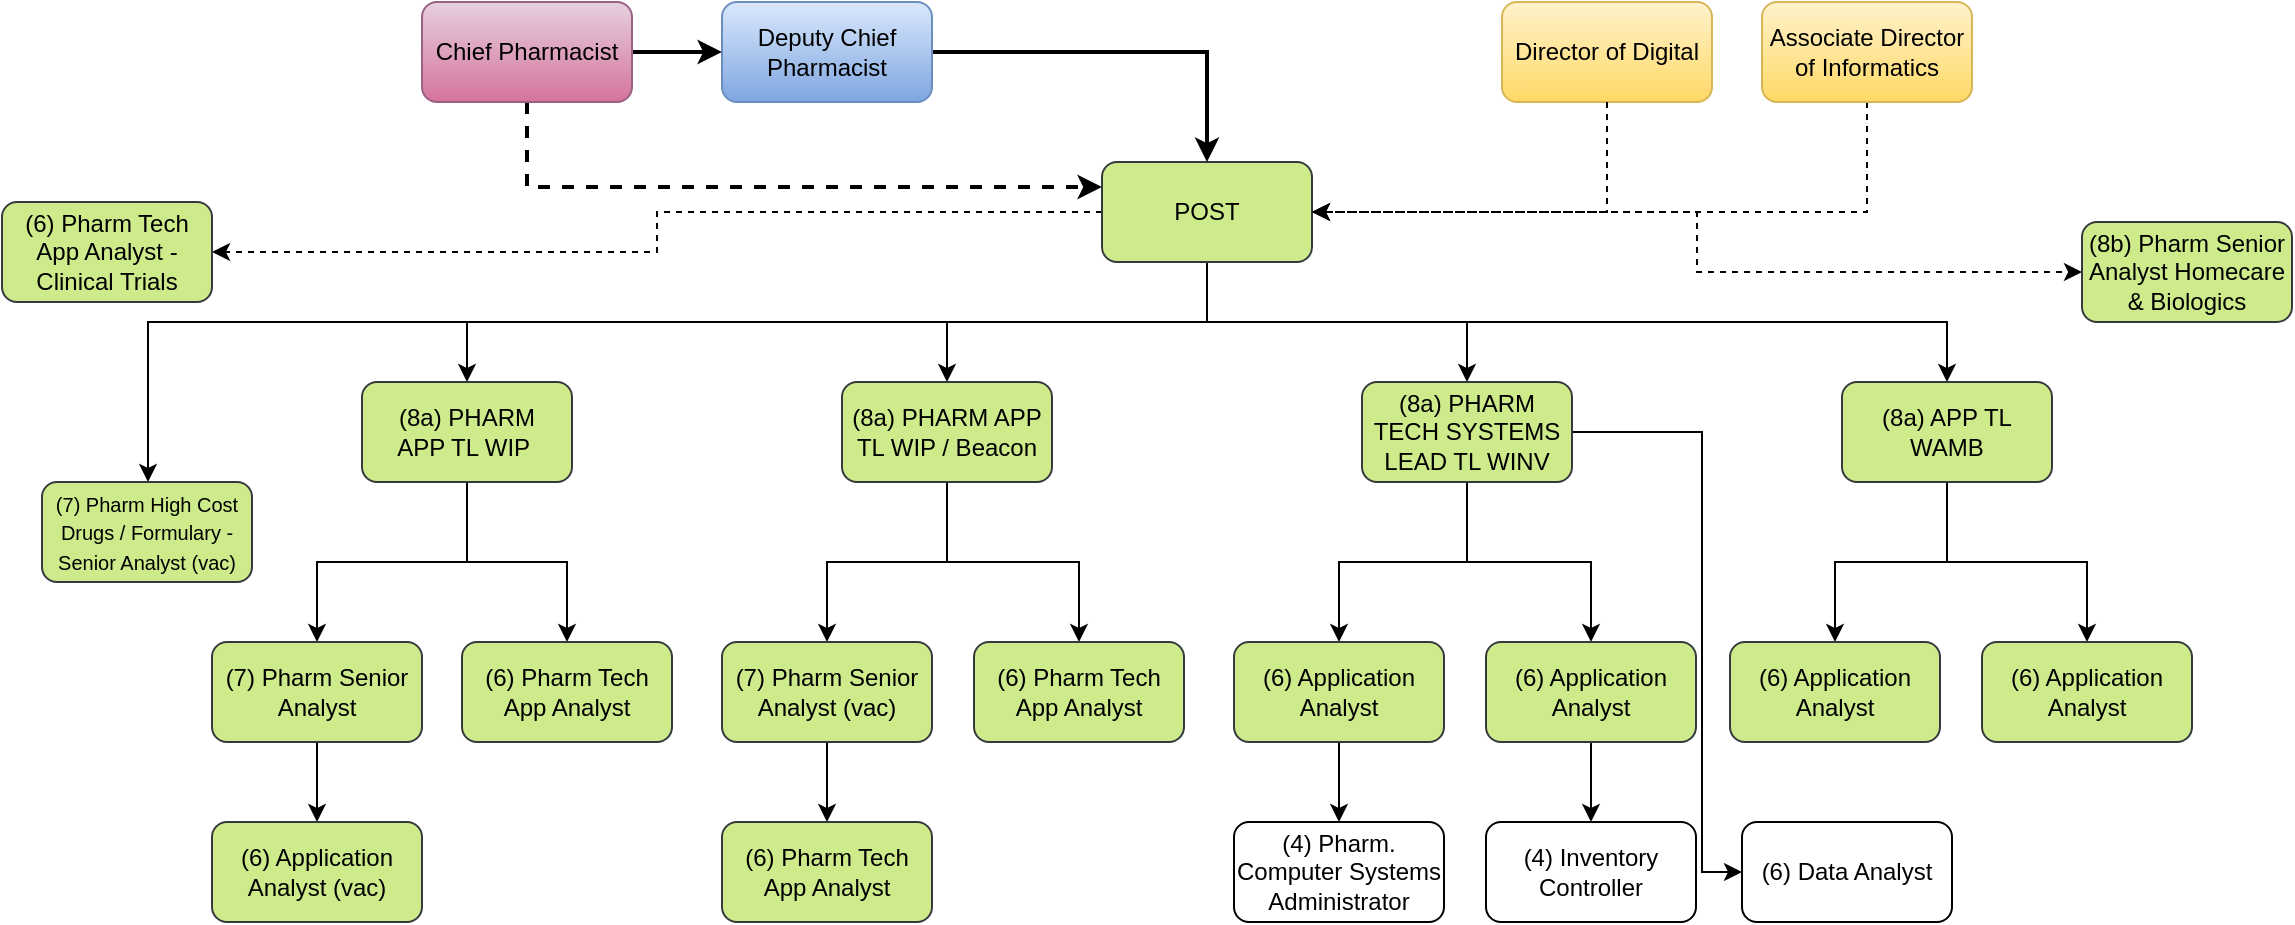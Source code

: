 <mxfile version="13.6.4" type="github"><diagram id="qU_KwHA4NzvD7dI4Aqqv" name="Page-1"><mxGraphModel dx="1352" dy="735" grid="1" gridSize="10" guides="1" tooltips="1" connect="1" arrows="1" fold="1" page="1" pageScale="1" pageWidth="1169" pageHeight="827" math="0" shadow="0"><root><mxCell id="0"/><mxCell id="1" parent="0"/><mxCell id="5CKAFGxxZbWQQZXs4qVJ-46" style="edgeStyle=orthogonalEdgeStyle;rounded=0;orthogonalLoop=1;jettySize=auto;html=1;exitX=0.5;exitY=1;exitDx=0;exitDy=0;entryX=0.5;entryY=0;entryDx=0;entryDy=0;strokeWidth=1;" edge="1" parent="1" source="5CKAFGxxZbWQQZXs4qVJ-1" target="5CKAFGxxZbWQQZXs4qVJ-6"><mxGeometry relative="1" as="geometry"/></mxCell><mxCell id="5CKAFGxxZbWQQZXs4qVJ-47" style="edgeStyle=orthogonalEdgeStyle;rounded=0;orthogonalLoop=1;jettySize=auto;html=1;exitX=0.5;exitY=1;exitDx=0;exitDy=0;entryX=0.5;entryY=0;entryDx=0;entryDy=0;strokeWidth=1;" edge="1" parent="1" source="5CKAFGxxZbWQQZXs4qVJ-1" target="5CKAFGxxZbWQQZXs4qVJ-8"><mxGeometry relative="1" as="geometry"/></mxCell><mxCell id="5CKAFGxxZbWQQZXs4qVJ-48" style="edgeStyle=orthogonalEdgeStyle;rounded=0;orthogonalLoop=1;jettySize=auto;html=1;exitX=0.5;exitY=1;exitDx=0;exitDy=0;strokeWidth=1;" edge="1" parent="1" source="5CKAFGxxZbWQQZXs4qVJ-1" target="5CKAFGxxZbWQQZXs4qVJ-7"><mxGeometry relative="1" as="geometry"/></mxCell><mxCell id="5CKAFGxxZbWQQZXs4qVJ-49" style="edgeStyle=orthogonalEdgeStyle;rounded=0;orthogonalLoop=1;jettySize=auto;html=1;exitX=0.5;exitY=1;exitDx=0;exitDy=0;entryX=0.5;entryY=0;entryDx=0;entryDy=0;strokeWidth=1;" edge="1" parent="1" source="5CKAFGxxZbWQQZXs4qVJ-1" target="5CKAFGxxZbWQQZXs4qVJ-9"><mxGeometry relative="1" as="geometry"/></mxCell><mxCell id="5CKAFGxxZbWQQZXs4qVJ-51" style="edgeStyle=orthogonalEdgeStyle;rounded=0;orthogonalLoop=1;jettySize=auto;html=1;exitX=0.5;exitY=1;exitDx=0;exitDy=0;strokeWidth=1;" edge="1" parent="1" source="5CKAFGxxZbWQQZXs4qVJ-1" target="5CKAFGxxZbWQQZXs4qVJ-50"><mxGeometry relative="1" as="geometry"><Array as="points"><mxPoint x="613" y="200"/><mxPoint x="83" y="200"/></Array></mxGeometry></mxCell><mxCell id="5CKAFGxxZbWQQZXs4qVJ-52" style="edgeStyle=orthogonalEdgeStyle;rounded=0;orthogonalLoop=1;jettySize=auto;html=1;exitX=0;exitY=0.5;exitDx=0;exitDy=0;dashed=1;strokeWidth=1;" edge="1" parent="1" source="5CKAFGxxZbWQQZXs4qVJ-1" target="5CKAFGxxZbWQQZXs4qVJ-23"><mxGeometry relative="1" as="geometry"/></mxCell><mxCell id="5CKAFGxxZbWQQZXs4qVJ-53" style="edgeStyle=orthogonalEdgeStyle;rounded=0;orthogonalLoop=1;jettySize=auto;html=1;exitX=1;exitY=0.5;exitDx=0;exitDy=0;dashed=1;strokeWidth=1;" edge="1" parent="1" source="5CKAFGxxZbWQQZXs4qVJ-1" target="5CKAFGxxZbWQQZXs4qVJ-24"><mxGeometry relative="1" as="geometry"/></mxCell><mxCell id="5CKAFGxxZbWQQZXs4qVJ-1" value="POST" style="rounded=1;whiteSpace=wrap;html=1;strokeColor=#36393d;fillColor=#cdeb8b;shadow=0;glass=0;" vertex="1" parent="1"><mxGeometry x="560" y="120" width="105" height="50" as="geometry"/></mxCell><mxCell id="5CKAFGxxZbWQQZXs4qVJ-2" value="Director of Digital" style="rounded=1;whiteSpace=wrap;html=1;gradientColor=#ffd966;fillColor=#fff2cc;strokeColor=#d6b656;" vertex="1" parent="1"><mxGeometry x="760" y="40" width="105" height="50" as="geometry"/></mxCell><mxCell id="5CKAFGxxZbWQQZXs4qVJ-36" style="edgeStyle=orthogonalEdgeStyle;rounded=0;orthogonalLoop=1;jettySize=auto;html=1;exitX=0.5;exitY=1;exitDx=0;exitDy=0;entryX=1;entryY=0.5;entryDx=0;entryDy=0;dashed=1;" edge="1" parent="1" source="5CKAFGxxZbWQQZXs4qVJ-3" target="5CKAFGxxZbWQQZXs4qVJ-1"><mxGeometry relative="1" as="geometry"/></mxCell><mxCell id="5CKAFGxxZbWQQZXs4qVJ-3" value="Associate Director of Informatics" style="rounded=1;whiteSpace=wrap;html=1;gradientColor=#ffd966;fillColor=#fff2cc;strokeColor=#d6b656;" vertex="1" parent="1"><mxGeometry x="890" y="40" width="105" height="50" as="geometry"/></mxCell><mxCell id="5CKAFGxxZbWQQZXs4qVJ-34" style="edgeStyle=orthogonalEdgeStyle;rounded=0;orthogonalLoop=1;jettySize=auto;html=1;exitX=0.5;exitY=1;exitDx=0;exitDy=0;entryX=1;entryY=0.5;entryDx=0;entryDy=0;dashed=1;" edge="1" parent="1" source="5CKAFGxxZbWQQZXs4qVJ-2" target="5CKAFGxxZbWQQZXs4qVJ-1"><mxGeometry relative="1" as="geometry"/></mxCell><mxCell id="5CKAFGxxZbWQQZXs4qVJ-42" style="edgeStyle=orthogonalEdgeStyle;rounded=0;orthogonalLoop=1;jettySize=auto;html=1;exitX=1;exitY=0.5;exitDx=0;exitDy=0;strokeWidth=2;" edge="1" parent="1" source="5CKAFGxxZbWQQZXs4qVJ-4" target="5CKAFGxxZbWQQZXs4qVJ-1"><mxGeometry relative="1" as="geometry"/></mxCell><mxCell id="5CKAFGxxZbWQQZXs4qVJ-4" value="Deputy Chief Pharmacist" style="rounded=1;whiteSpace=wrap;html=1;gradientColor=#7ea6e0;fillColor=#dae8fc;strokeColor=#6c8ebf;" vertex="1" parent="1"><mxGeometry x="370" y="40" width="105" height="50" as="geometry"/></mxCell><mxCell id="5CKAFGxxZbWQQZXs4qVJ-41" style="edgeStyle=orthogonalEdgeStyle;rounded=0;orthogonalLoop=1;jettySize=auto;html=1;exitX=1;exitY=0.5;exitDx=0;exitDy=0;strokeWidth=2;" edge="1" parent="1" source="5CKAFGxxZbWQQZXs4qVJ-5" target="5CKAFGxxZbWQQZXs4qVJ-4"><mxGeometry relative="1" as="geometry"/></mxCell><mxCell id="5CKAFGxxZbWQQZXs4qVJ-43" style="edgeStyle=orthogonalEdgeStyle;rounded=0;orthogonalLoop=1;jettySize=auto;html=1;exitX=0.5;exitY=1;exitDx=0;exitDy=0;entryX=0;entryY=0.25;entryDx=0;entryDy=0;strokeWidth=2;dashed=1;" edge="1" parent="1" source="5CKAFGxxZbWQQZXs4qVJ-5" target="5CKAFGxxZbWQQZXs4qVJ-1"><mxGeometry relative="1" as="geometry"/></mxCell><mxCell id="5CKAFGxxZbWQQZXs4qVJ-5" value="Chief Pharmacist" style="rounded=1;whiteSpace=wrap;html=1;gradientColor=#d5739d;fillColor=#e6d0de;strokeColor=#996185;" vertex="1" parent="1"><mxGeometry x="220" y="40" width="105" height="50" as="geometry"/></mxCell><mxCell id="5CKAFGxxZbWQQZXs4qVJ-57" style="edgeStyle=orthogonalEdgeStyle;rounded=0;orthogonalLoop=1;jettySize=auto;html=1;exitX=0.5;exitY=1;exitDx=0;exitDy=0;strokeWidth=1;" edge="1" parent="1" source="5CKAFGxxZbWQQZXs4qVJ-6" target="5CKAFGxxZbWQQZXs4qVJ-12"><mxGeometry relative="1" as="geometry"/></mxCell><mxCell id="5CKAFGxxZbWQQZXs4qVJ-58" style="edgeStyle=orthogonalEdgeStyle;rounded=0;orthogonalLoop=1;jettySize=auto;html=1;exitX=0.5;exitY=1;exitDx=0;exitDy=0;strokeWidth=1;" edge="1" parent="1" source="5CKAFGxxZbWQQZXs4qVJ-6" target="5CKAFGxxZbWQQZXs4qVJ-13"><mxGeometry relative="1" as="geometry"/></mxCell><mxCell id="5CKAFGxxZbWQQZXs4qVJ-6" value="(8a) PHARM APP TL WIP / Beacon" style="rounded=1;whiteSpace=wrap;html=1;fillColor=#cdeb8b;strokeColor=#36393d;" vertex="1" parent="1"><mxGeometry x="430" y="230" width="105" height="50" as="geometry"/></mxCell><mxCell id="5CKAFGxxZbWQQZXs4qVJ-59" style="edgeStyle=orthogonalEdgeStyle;rounded=0;orthogonalLoop=1;jettySize=auto;html=1;exitX=0.5;exitY=1;exitDx=0;exitDy=0;entryX=0.5;entryY=0;entryDx=0;entryDy=0;strokeWidth=1;" edge="1" parent="1" source="5CKAFGxxZbWQQZXs4qVJ-7" target="5CKAFGxxZbWQQZXs4qVJ-14"><mxGeometry relative="1" as="geometry"/></mxCell><mxCell id="5CKAFGxxZbWQQZXs4qVJ-60" style="edgeStyle=orthogonalEdgeStyle;rounded=0;orthogonalLoop=1;jettySize=auto;html=1;exitX=0.5;exitY=1;exitDx=0;exitDy=0;strokeWidth=1;" edge="1" parent="1" source="5CKAFGxxZbWQQZXs4qVJ-7" target="5CKAFGxxZbWQQZXs4qVJ-15"><mxGeometry relative="1" as="geometry"/></mxCell><mxCell id="5CKAFGxxZbWQQZXs4qVJ-68" style="edgeStyle=orthogonalEdgeStyle;rounded=0;orthogonalLoop=1;jettySize=auto;html=1;exitX=1;exitY=0.5;exitDx=0;exitDy=0;entryX=0;entryY=0.5;entryDx=0;entryDy=0;strokeWidth=1;" edge="1" parent="1"><mxGeometry relative="1" as="geometry"><mxPoint x="795" y="255" as="sourcePoint"/><mxPoint x="880" y="475" as="targetPoint"/><Array as="points"><mxPoint x="860" y="255"/><mxPoint x="860" y="475"/></Array></mxGeometry></mxCell><mxCell id="5CKAFGxxZbWQQZXs4qVJ-7" value="(8a) PHARM TECH SYSTEMS LEAD TL WINV" style="rounded=1;whiteSpace=wrap;html=1;fillColor=#cdeb8b;strokeColor=#36393d;" vertex="1" parent="1"><mxGeometry x="690" y="230" width="105" height="50" as="geometry"/></mxCell><mxCell id="5CKAFGxxZbWQQZXs4qVJ-55" style="edgeStyle=orthogonalEdgeStyle;rounded=0;orthogonalLoop=1;jettySize=auto;html=1;exitX=0.5;exitY=1;exitDx=0;exitDy=0;strokeWidth=1;" edge="1" parent="1" source="5CKAFGxxZbWQQZXs4qVJ-8" target="5CKAFGxxZbWQQZXs4qVJ-10"><mxGeometry relative="1" as="geometry"/></mxCell><mxCell id="5CKAFGxxZbWQQZXs4qVJ-56" style="edgeStyle=orthogonalEdgeStyle;rounded=0;orthogonalLoop=1;jettySize=auto;html=1;exitX=0.5;exitY=1;exitDx=0;exitDy=0;strokeWidth=1;" edge="1" parent="1" source="5CKAFGxxZbWQQZXs4qVJ-8" target="5CKAFGxxZbWQQZXs4qVJ-11"><mxGeometry relative="1" as="geometry"/></mxCell><mxCell id="5CKAFGxxZbWQQZXs4qVJ-8" value="(8a) PHARM &lt;br&gt;APP TL WIP&amp;nbsp;" style="rounded=1;whiteSpace=wrap;html=1;fillColor=#cdeb8b;strokeColor=#36393d;" vertex="1" parent="1"><mxGeometry x="190" y="230" width="105" height="50" as="geometry"/></mxCell><mxCell id="5CKAFGxxZbWQQZXs4qVJ-61" style="edgeStyle=orthogonalEdgeStyle;rounded=0;orthogonalLoop=1;jettySize=auto;html=1;exitX=0.5;exitY=1;exitDx=0;exitDy=0;strokeWidth=1;" edge="1" parent="1" source="5CKAFGxxZbWQQZXs4qVJ-9" target="5CKAFGxxZbWQQZXs4qVJ-16"><mxGeometry relative="1" as="geometry"/></mxCell><mxCell id="5CKAFGxxZbWQQZXs4qVJ-62" style="edgeStyle=orthogonalEdgeStyle;rounded=0;orthogonalLoop=1;jettySize=auto;html=1;exitX=0.5;exitY=1;exitDx=0;exitDy=0;entryX=0.5;entryY=0;entryDx=0;entryDy=0;strokeWidth=1;" edge="1" parent="1" source="5CKAFGxxZbWQQZXs4qVJ-9" target="5CKAFGxxZbWQQZXs4qVJ-17"><mxGeometry relative="1" as="geometry"/></mxCell><mxCell id="5CKAFGxxZbWQQZXs4qVJ-9" value="(8a) APP TL WAMB" style="rounded=1;whiteSpace=wrap;html=1;fillColor=#cdeb8b;strokeColor=#36393d;" vertex="1" parent="1"><mxGeometry x="930" y="230" width="105" height="50" as="geometry"/></mxCell><mxCell id="5CKAFGxxZbWQQZXs4qVJ-66" style="edgeStyle=orthogonalEdgeStyle;rounded=0;orthogonalLoop=1;jettySize=auto;html=1;exitX=0.5;exitY=1;exitDx=0;exitDy=0;entryX=0.5;entryY=0;entryDx=0;entryDy=0;strokeWidth=1;" edge="1" parent="1" source="5CKAFGxxZbWQQZXs4qVJ-10" target="5CKAFGxxZbWQQZXs4qVJ-19"><mxGeometry relative="1" as="geometry"/></mxCell><mxCell id="5CKAFGxxZbWQQZXs4qVJ-10" value="(7) Pharm Senior Analyst" style="rounded=1;whiteSpace=wrap;html=1;fillColor=#cdeb8b;strokeColor=#36393d;" vertex="1" parent="1"><mxGeometry x="115" y="360" width="105" height="50" as="geometry"/></mxCell><mxCell id="5CKAFGxxZbWQQZXs4qVJ-11" value="(6) Pharm Tech App Analyst" style="rounded=1;whiteSpace=wrap;html=1;fillColor=#cdeb8b;strokeColor=#36393d;" vertex="1" parent="1"><mxGeometry x="240" y="360" width="105" height="50" as="geometry"/></mxCell><mxCell id="5CKAFGxxZbWQQZXs4qVJ-65" style="edgeStyle=orthogonalEdgeStyle;rounded=0;orthogonalLoop=1;jettySize=auto;html=1;exitX=0.5;exitY=1;exitDx=0;exitDy=0;entryX=0.5;entryY=0;entryDx=0;entryDy=0;strokeWidth=1;" edge="1" parent="1" source="5CKAFGxxZbWQQZXs4qVJ-12" target="5CKAFGxxZbWQQZXs4qVJ-20"><mxGeometry relative="1" as="geometry"/></mxCell><mxCell id="5CKAFGxxZbWQQZXs4qVJ-12" value="(7) Pharm Senior Analyst (vac)" style="rounded=1;whiteSpace=wrap;html=1;fillColor=#cdeb8b;strokeColor=#36393d;" vertex="1" parent="1"><mxGeometry x="370" y="360" width="105" height="50" as="geometry"/></mxCell><mxCell id="5CKAFGxxZbWQQZXs4qVJ-13" value="(6) Pharm Tech App Analyst" style="rounded=1;whiteSpace=wrap;html=1;fillColor=#cdeb8b;strokeColor=#36393d;" vertex="1" parent="1"><mxGeometry x="496" y="360" width="105" height="50" as="geometry"/></mxCell><mxCell id="5CKAFGxxZbWQQZXs4qVJ-63" style="edgeStyle=orthogonalEdgeStyle;rounded=0;orthogonalLoop=1;jettySize=auto;html=1;exitX=0.5;exitY=1;exitDx=0;exitDy=0;entryX=0.5;entryY=0;entryDx=0;entryDy=0;strokeWidth=1;" edge="1" parent="1" source="5CKAFGxxZbWQQZXs4qVJ-14" target="5CKAFGxxZbWQQZXs4qVJ-21"><mxGeometry relative="1" as="geometry"/></mxCell><mxCell id="5CKAFGxxZbWQQZXs4qVJ-14" value="(6) Application Analyst" style="rounded=1;whiteSpace=wrap;html=1;fillColor=#cdeb8b;strokeColor=#36393d;" vertex="1" parent="1"><mxGeometry x="626" y="360" width="105" height="50" as="geometry"/></mxCell><mxCell id="5CKAFGxxZbWQQZXs4qVJ-64" style="edgeStyle=orthogonalEdgeStyle;rounded=0;orthogonalLoop=1;jettySize=auto;html=1;exitX=0.5;exitY=1;exitDx=0;exitDy=0;entryX=0.5;entryY=0;entryDx=0;entryDy=0;strokeWidth=1;" edge="1" parent="1" source="5CKAFGxxZbWQQZXs4qVJ-15" target="5CKAFGxxZbWQQZXs4qVJ-22"><mxGeometry relative="1" as="geometry"/></mxCell><mxCell id="5CKAFGxxZbWQQZXs4qVJ-15" value="(6) Application Analyst" style="rounded=1;whiteSpace=wrap;html=1;fillColor=#cdeb8b;strokeColor=#36393d;" vertex="1" parent="1"><mxGeometry x="752" y="360" width="105" height="50" as="geometry"/></mxCell><mxCell id="5CKAFGxxZbWQQZXs4qVJ-16" value="(6) Application Analyst" style="rounded=1;whiteSpace=wrap;html=1;fillColor=#cdeb8b;strokeColor=#36393d;" vertex="1" parent="1"><mxGeometry x="874" y="360" width="105" height="50" as="geometry"/></mxCell><mxCell id="5CKAFGxxZbWQQZXs4qVJ-17" value="(6) Application Analyst" style="rounded=1;whiteSpace=wrap;html=1;fillColor=#cdeb8b;strokeColor=#36393d;" vertex="1" parent="1"><mxGeometry x="1000" y="360" width="105" height="50" as="geometry"/></mxCell><mxCell id="5CKAFGxxZbWQQZXs4qVJ-19" value="(6) Application Analyst (vac)" style="rounded=1;whiteSpace=wrap;html=1;fillColor=#cdeb8b;strokeColor=#36393d;" vertex="1" parent="1"><mxGeometry x="115" y="450" width="105" height="50" as="geometry"/></mxCell><mxCell id="5CKAFGxxZbWQQZXs4qVJ-20" value="(6) Pharm Tech App Analyst" style="rounded=1;whiteSpace=wrap;html=1;fillColor=#cdeb8b;strokeColor=#36393d;" vertex="1" parent="1"><mxGeometry x="370" y="450" width="105" height="50" as="geometry"/></mxCell><mxCell id="5CKAFGxxZbWQQZXs4qVJ-21" value="(4) Pharm. Computer Systems Administrator" style="rounded=1;whiteSpace=wrap;html=1;" vertex="1" parent="1"><mxGeometry x="626" y="450" width="105" height="50" as="geometry"/></mxCell><mxCell id="5CKAFGxxZbWQQZXs4qVJ-22" value="(4) Inventory Controller&lt;span style=&quot;color: rgba(0 , 0 , 0 , 0) ; font-family: monospace ; font-size: 0px&quot;&gt;%3CmxGraphModel%3E%3Croot%3E%3CmxCell%20id%3D%220%22%2F%3E%3CmxCell%20id%3D%221%22%20parent%3D%220%22%2F%3E%3CmxCell%20id%3D%222%22%20value%3D%22(4)%20Computer%20Systems%20Administrator%22%20style%3D%22rounded%3D1%3BwhiteSpace%3Dwrap%3Bhtml%3D1%3B%22%20vertex%3D%221%22%20parent%3D%221%22%3E%3CmxGeometry%20x%3D%22626%22%20y%3D%22450%22%20width%3D%22105%22%20height%3D%2250%22%20as%3D%22geometry%22%2F%3E%3C%2FmxCell%3E%3C%2Froot%3E%3C%2FmxGraphModel%3E&lt;/span&gt;" style="rounded=1;whiteSpace=wrap;html=1;" vertex="1" parent="1"><mxGeometry x="752" y="450" width="105" height="50" as="geometry"/></mxCell><mxCell id="5CKAFGxxZbWQQZXs4qVJ-23" value="(6) Pharm Tech App Analyst - Clinical Trials" style="rounded=1;whiteSpace=wrap;html=1;fillColor=#cdeb8b;strokeColor=#36393d;" vertex="1" parent="1"><mxGeometry x="10" y="140" width="105" height="50" as="geometry"/></mxCell><mxCell id="5CKAFGxxZbWQQZXs4qVJ-24" value="(8b) Pharm Senior Analyst Homecare &amp;amp; Biologics" style="rounded=1;whiteSpace=wrap;html=1;fillColor=#cdeb8b;strokeColor=#36393d;" vertex="1" parent="1"><mxGeometry x="1050" y="150" width="105" height="50" as="geometry"/></mxCell><mxCell id="5CKAFGxxZbWQQZXs4qVJ-50" value="&lt;font style=&quot;font-size: 10px&quot;&gt;(7) Pharm High Cost Drugs / Formulary - Senior Analyst (vac)&lt;/font&gt;" style="rounded=1;whiteSpace=wrap;html=1;fillColor=#cdeb8b;strokeColor=#36393d;" vertex="1" parent="1"><mxGeometry x="30" y="280" width="105" height="50" as="geometry"/></mxCell><mxCell id="5CKAFGxxZbWQQZXs4qVJ-67" value="(6) Data Analyst" style="rounded=1;whiteSpace=wrap;html=1;" vertex="1" parent="1"><mxGeometry x="880" y="450" width="105" height="50" as="geometry"/></mxCell></root></mxGraphModel></diagram></mxfile>
